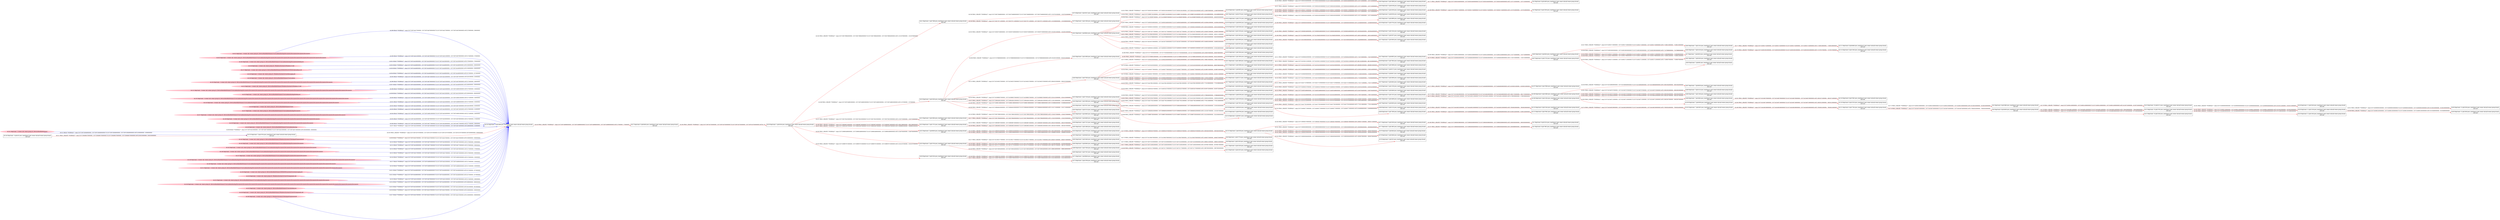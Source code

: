 digraph  {
rankdir=LR
"16"[color=black,label="id:16 HopCount: 4 pid:992 proc_starttime:0 cmd: owner uid:null owner group id:null,\n null null", shape=box,style=solid];
"92"[color=black,label="id:92 HopCount: 5 pid:1868 proc_starttime:0 cmd: owner uid:null owner group id:null,\n null null", shape=box,style=solid];
"16" -> "92" [id=256,__obj="PROC_CREATE"color=red,label="id:256 PROC_CREATE **NORMAL**  seqs:[1557238281840000000, 1557238281840000000] T:[1557238281840000000, 1557238281840000000] relT:[-1537135000000, -1537135000000]",style=solid];
"93"[color=black,label="id:93 HopCount: 5 pid:8108 proc_starttime:0 cmd: owner uid:null owner group id:null,\n null null", shape=box,style=solid];
"16" -> "93" [id=257,__obj="PROC_CREATE"color=red,label="id:257 PROC_CREATE **NORMAL**  seqs:[1557238281825000000, 1557238281825000000] T:[1557238281825000000, 1557238281825000000] relT:[-1537120000000, -1537120000000]",style=solid];
"94"[color=black,label="id:94 HopCount: 5 pid:4356 proc_starttime:0 cmd: owner uid:null owner group id:null,\n null null", shape=box,style=solid];
"16" -> "94" [id=258,__obj="PROC_CREATE"color=red,label="id:258 PROC_CREATE **NORMAL**  seqs:[1557238281723000000, 1557238281723000000] T:[1557238281723000000, 1557238281723000000] relT:[-1537018000000, -1537018000000]",style=solid];
"109"[color=black,label="id:109 HopCount: 6 pid:1880 proc_starttime:0 cmd: owner uid:null owner group id:null,\n null null", shape=box,style=solid];
"87"[color=black,label="id:87 HopCount: 7 pid:8028 proc_starttime:0 cmd: owner uid:null owner group id:null,\n null null", shape=box,style=solid];
"109" -> "87" [id=259,__obj="PROC_CREATE"color=red,label="id:259 PROC_CREATE **NORMAL**  seqs:[1557242546649000000, 1557242546649000000] T:[1557242546649000000, 1557242546649000000] relT:[-5801944000000, -5801944000000]",style=solid];
"47"[color=black,label="id:47 HopCount: 5 pid:6092 proc_starttime:0 cmd: owner uid:null owner group id:null,\n null null", shape=box,style=solid];
"95"[color=black,label="id:95 HopCount: 6 pid:644 proc_starttime:0 cmd: owner uid:null owner group id:null,\n null null", shape=box,style=solid];
"47" -> "95" [id=260,__obj="PROC_CREATE"color=red,label="id:260 PROC_CREATE **NORMAL**  seqs:[1557243852458000000, 1557243852458000000] T:[1557243852458000000, 1557243852458000000] relT:[-7107753000000, -7107753000000]",style=solid];
"96"[color=black,label="id:96 HopCount: 7 pid:5124 proc_starttime:0 cmd: owner uid:null owner group id:null,\n null null", shape=box,style=solid];
"109" -> "96" [id=261,__obj="PROC_CREATE"color=red,label="id:261 PROC_CREATE **NORMAL**  seqs:[1557242546707000000, 1557242546707000000] T:[1557242546707000000, 1557242546707000000] relT:[-5802002000000, -5802002000000]",style=solid];
"98"[color=black,label="id:98 HopCount: 7 pid:1336 proc_starttime:0 cmd: owner uid:null owner group id:null,\n null null", shape=box,style=solid];
"109" -> "98" [id=262,__obj="PROC_CREATE"color=red,label="id:262 PROC_CREATE **NORMAL**  seqs:[1557242546707000000, 1557242546707000000] T:[1557242546707000000, 1557242546707000000] relT:[-5802002000000, -5802002000000]",style=solid];
"99"[color=black,label="id:99 HopCount: 7 pid:3804 proc_starttime:0 cmd: owner uid:null owner group id:null,\n null null", shape=box,style=solid];
"109" -> "99" [id=263,__obj="PROC_CREATE"color=red,label="id:263 PROC_CREATE **NORMAL**  seqs:[1557242546542000000, 1557242546542000000] T:[1557242546542000000, 1557242546542000000] relT:[-5801837000000, -5801837000000]",style=solid];
"42"[color=black,label="id:42 HopCount: 3 pid:6844 proc_starttime:0 cmd: owner uid:null owner group id:null,\n null null", shape=box,style=solid];
"91"[color=black,label="id:91 HopCount: 4 pid:4276 proc_starttime:0 cmd: owner uid:null owner group id:null,\n null null", shape=box,style=solid];
"42" -> "91" [id=264,__obj="PROC_CREATE"color=red,label="id:264 PROC_CREATE **NORMAL**  seqs:[1557239987191000000, 1557239987191000000] T:[1557239987191000000, 1557239987191000000] relT:[-3242486000000, -3242486000000]",style=solid];
"100"[color=black,label="id:100 HopCount: 7 pid:6500 proc_starttime:0 cmd: owner uid:null owner group id:null,\n null null", shape=box,style=solid];
"109" -> "100" [id=265,__obj="PROC_CREATE"color=red,label="id:265 PROC_CREATE **NORMAL**  seqs:[1557242546712000000, 1557242546712000000] T:[1557242546712000000, 1557242546712000000] relT:[-5802007000000, -5802007000000]",style=solid];
"101"[color=black,label="id:101 HopCount: 4 pid:2732 proc_starttime:0 cmd: owner uid:null owner group id:null,\n null null", shape=box,style=solid];
"42" -> "101" [id=266,__obj="PROC_CREATE"color=red,label="id:266 PROC_CREATE **NORMAL**  seqs:[1557241393997000000, 1557241393997000000] T:[1557241393997000000, 1557241393997000000] relT:[-4649292000000, -4649292000000]",style=solid];
"103"[color=black,label="id:103 HopCount: 4 pid:6500 proc_starttime:0 cmd: owner uid:null owner group id:null,\n null null", shape=box,style=solid];
"42" -> "103" [id=267,__obj="PROC_CREATE"color=red,label="id:267 PROC_CREATE **NORMAL**  seqs:[1557240930346000000, 1557240930346000000] T:[1557240930346000000, 1557240930346000000] relT:[-4185641000000, -4185641000000]",style=solid];
"104"[color=black,label="id:104 HopCount: 4 pid:5284 proc_starttime:0 cmd: owner uid:null owner group id:null,\n null null", shape=box,style=solid];
"42" -> "104" [id=268,__obj="PROC_CREATE"color=red,label="id:268 PROC_CREATE **NORMAL**  seqs:[1557239380225000000, 1557239380225000000] T:[1557239380225000000, 1557239380225000000] relT:[-2635520000000, -2635520000000]",style=solid];
"43"[color=black,label="id:43 HopCount: 3 pid:1608 proc_starttime:0 cmd: owner uid:null owner group id:null,\n null null", shape=box,style=solid];
"105"[color=black,label="id:105 HopCount: 4 pid:1644 proc_starttime:0 cmd: owner uid:null owner group id:null,\n null null", shape=box,style=solid];
"43" -> "105" [id=269,__obj="PROC_CREATE"color=red,label="id:269 PROC_CREATE **NORMAL**  seqs:[1557237703584000000, 1557237703584000000] T:[1557237703584000000, 1557237703584000000] relT:[-958879000000, -958879000000]",style=solid];
"97"[color=black,label="id:97 HopCount: 6 pid:2720 proc_starttime:0 cmd: owner uid:null owner group id:null,\n null null", shape=box,style=solid];
"47" -> "97" [id=270,__obj="PROC_CREATE"color=red,label="id:270 PROC_CREATE **NORMAL**  seqs:[1557243849458000000, 1557243849458000000] T:[1557243849458000000, 1557243849458000000] relT:[-7104753000000, -7104753000000]",style=solid];
"58"[color=black,label="id:58 HopCount: 5 pid:1528 proc_starttime:0 cmd: owner uid:null owner group id:null,\n null null", shape=box,style=solid];
"107"[color=black,label="id:107 HopCount: 6 pid:7808 proc_starttime:0 cmd: owner uid:null owner group id:null,\n null null", shape=box,style=solid];
"58" -> "107" [id=271,__obj="PROC_CREATE"color=red,label="id:271 PROC_CREATE **NORMAL**  seqs:[1557244940636000000, 1557244940636000000] T:[1557244940636000000, 1557244940636000000] relT:[-8195931000000, -8195931000000]",style=solid];
"60"[color=black,label="id:60 HopCount: 5 pid:1532 proc_starttime:0 cmd: owner uid:null owner group id:null,\n null null", shape=box,style=solid];
"108"[color=black,label="id:108 HopCount: 6 pid:1304 proc_starttime:0 cmd: owner uid:null owner group id:null,\n null null", shape=box,style=solid];
"60" -> "108" [id=272,__obj="PROC_CREATE"color=red,label="id:272 PROC_CREATE **NORMAL**  seqs:[1557242543911000000, 1557242543911000000] T:[1557242543911000000, 1557242543911000000] relT:[-5799206000000, -5799206000000]",style=solid];
"60" -> "109" [id=273,__obj="PROC_CREATE"color=red,label="id:273 PROC_CREATE **NORMAL**  seqs:[1557242546438000000, 1557242546438000000] T:[1557242546438000000, 1557242546438000000] relT:[-5801733000000, -5801733000000]",style=solid];
"110"[color=black,label="id:110 HopCount: 6 pid:1344 proc_starttime:0 cmd: owner uid:null owner group id:null,\n null null", shape=box,style=solid];
"102"[color=black,label="id:102 HopCount: 7 pid:5632 proc_starttime:0 cmd: owner uid:null owner group id:null,\n null null", shape=box,style=solid];
"110" -> "102" [id=274,__obj="PROC_CREATE"color=red,label="id:274 PROC_CREATE **NORMAL**  seqs:[1557244548529000000, 1557244548529000000] T:[1557244548529000000, 1557244548529000000] relT:[-7803824000000, -7803824000000]",style=solid];
"46"[color=black,label="id:46 HopCount: 3 pid:7036 proc_starttime:0 cmd: owner uid:null owner group id:null,\n null null", shape=box,style=solid];
"21"[color=black,label="id:21 HopCount: 4 pid:1468 proc_starttime:0 cmd: owner uid:null owner group id:null,\n null null", shape=box,style=solid];
"46" -> "21" [id=275,__obj="PROC_CREATE"color=red,label="id:275 PROC_CREATE **NORMAL**  seqs:[1557243844283000000, 1557243844283000000] T:[1557243844283000000, 1557243844283000000] relT:[-7099578000000, -7099578000000]",style=solid];
"68"[color=black,label="id:68 HopCount: 5 pid:5124 proc_starttime:0 cmd: owner uid:null owner group id:null,\n null null", shape=box,style=solid];
"68" -> "110" [id=276,__obj="PROC_CREATE"color=red,label="id:276 PROC_CREATE **NORMAL**  seqs:[1557244548525000000, 1557244548525000000] T:[1557244548525000000, 1557244548525000000] relT:[-7803820000000, -7803820000000]",style=solid];
"83"[color=black,label="id:83 HopCount: 7 pid:1524 proc_starttime:0 cmd: owner uid:null owner group id:null,\n null null", shape=box,style=solid];
"111"[color=black,label="id:111 HopCount: 8 pid:6480 proc_starttime:0 cmd: owner uid:null owner group id:null,\n null null", shape=box,style=solid];
"83" -> "111" [id=277,__obj="PROC_CREATE"color=red,label="id:277 PROC_CREATE **NORMAL**  seqs:[1557243852724000000, 1557243852724000000] T:[1557243852724000000, 1557243852724000000] relT:[-7108019000000, -7108019000000]",style=solid];
"112"[color=black,label="id:112 HopCount: 4 pid:5068 proc_starttime:0 cmd: owner uid:null owner group id:null,\n null null", shape=box,style=solid];
"46" -> "112" [id=278,__obj="PROC_CREATE"color=red,label="id:278 PROC_CREATE **NORMAL**  seqs:[1557243354503000000, 1557243354503000000] T:[1557243354503000000, 1557243354503000000] relT:[-6609798000000, -6609798000000]",style=solid];
"84"[color=black,label="id:84 HopCount: 7 pid:4140 proc_starttime:0 cmd: owner uid:null owner group id:null,\n null null", shape=box,style=solid];
"114"[color=black,label="id:114 HopCount: 8 pid:1300 proc_starttime:0 cmd: owner uid:null owner group id:null,\n null null", shape=box,style=solid];
"84" -> "114" [id=279,__obj="PROC_CREATE"color=red,label="id:279 PROC_CREATE **NORMAL**  seqs:[1557243852632000000, 1557243852632000000] T:[1557243852632000000, 1557243852632000000] relT:[-7107927000000, -7107927000000]",style=solid];
"25"[color=black,label="id:25 HopCount: 3 pid:7136 proc_starttime:0 cmd: owner uid:null owner group id:null,\n null null", shape=box,style=solid];
"115"[color=black,label="id:115 HopCount: 4 pid:8160 proc_starttime:0 cmd: owner uid:null owner group id:null,\n null null", shape=box,style=solid];
"25" -> "115" [id=280,__obj="PROC_CREATE"color=red,label="id:280 PROC_CREATE **NORMAL**  seqs:[1557242541653000000, 1557242541653000000] T:[1557242541653000000, 1557242541653000000] relT:[-5796948000000, -5796948000000]",style=solid];
"116"[color=black,label="id:116 HopCount: 8 pid:7092 proc_starttime:0 cmd: owner uid:null owner group id:null,\n null null", shape=box,style=solid];
"99" -> "116" [id=281,__obj="PROC_CREATE"color=red,label="id:281 PROC_CREATE **NORMAL**  seqs:[1557242546576000000, 1557242546576000000] T:[1557242546576000000, 1557242546576000000] relT:[-5801871000000, -5801871000000]",style=solid];
"117"[color=black,label="id:117 HopCount: 4 pid:5328 proc_starttime:0 cmd: owner uid:null owner group id:null,\n null null", shape=box,style=solid];
"25" -> "117" [id=282,__obj="PROC_CREATE"color=red,label="id:282 PROC_CREATE **NORMAL**  seqs:[1557242325047000000, 1557242325047000000] T:[1557242325047000000, 1557242325047000000] relT:[-5580342000000, -5580342000000]",style=solid];
"106"[color=black,label="id:106 HopCount: 4 pid:1604 proc_starttime:0 cmd: owner uid:null owner group id:null,\n null null", shape=box,style=solid];
"43" -> "106" [id=283,__obj="PROC_CREATE"color=red,label="id:283 PROC_CREATE **NORMAL**  seqs:[1557237699018000000, 1557237699018000000] T:[1557237699018000000, 1557237699018000000] relT:[-954313000000, -954313000000]",style=solid];
"118"[color=black,label="id:118 HopCount: 8 pid:2220 proc_starttime:0 cmd: owner uid:null owner group id:null,\n null null", shape=box,style=solid];
"100" -> "118" [id=284,__obj="PROC_CREATE"color=red,label="id:284 PROC_CREATE **NORMAL**  seqs:[1557242546718000000, 1557242546718000000] T:[1557242546718000000, 1557242546718000000] relT:[-5802013000000, -5802013000000]",style=solid];
"119"[color=black,label="id:119 HopCount: 4 pid:7652 proc_starttime:0 cmd: owner uid:null owner group id:null,\n null null", shape=box,style=solid];
"25" -> "119" [id=285,__obj="PROC_CREATE"color=red,label="id:285 PROC_CREATE **NORMAL**  seqs:[1557244477821000000, 1557244477821000000] T:[1557244477821000000, 1557244477821000000] relT:[-7733116000000, -7733116000000]",style=solid];
"44"[color=black,label="id:44 HopCount: 3 pid:1608 proc_starttime:0 cmd: owner uid:null owner group id:null,\n null null", shape=box,style=solid];
"120"[color=black,label="id:120 HopCount: 4 pid:6416 proc_starttime:0 cmd: owner uid:null owner group id:null,\n null null", shape=box,style=solid];
"44" -> "120" [id=286,__obj="PROC_CREATE"color=red,label="id:286 PROC_CREATE **NORMAL**  seqs:[1557238844900000000, 1557238844900000000] T:[1557238844900000000, 1557238844900000000] relT:[-2100195000000, -2100195000000]",style=solid];
"123"[color=black,label="id:123 HopCount: 4 pid:6764 proc_starttime:0 cmd: owner uid:null owner group id:null,\n null null", shape=box,style=solid];
"44" -> "123" [id=287,__obj="PROC_CREATE"color=red,label="id:287 PROC_CREATE **NORMAL**  seqs:[1557238846542000000, 1557238846542000000] T:[1557238846542000000, 1557238846542000000] relT:[-2101837000000, -2101837000000]",style=solid];
"24"[color=black,label="id:24 HopCount: 3 pid:7912 proc_starttime:0 cmd: owner uid:null owner group id:null,\n null null", shape=box,style=solid];
"124"[color=black,label="id:124 HopCount: 4 pid:8012 proc_starttime:0 cmd: owner uid:null owner group id:null,\n null null", shape=box,style=solid];
"24" -> "124" [id=288,__obj="PROC_CREATE"color=red,label="id:288 PROC_CREATE **NORMAL**  seqs:[1557239987265000000, 1557239987265000000] T:[1557239987265000000, 1557239987265000000] relT:[-3242560000000, -3242560000000]",style=solid];
"161"[color=pink,label="id:161 HopCount: -3 owner uid: owner group id: /Device/HarddiskVolume2/Users/admin/backup/Documents/Documents/Documents/Documents ", shape=oval,style=filled];
"154"[color=black,label="id:154 HopCount: -2 pid:5096 proc_starttime:0 cmd: owner uid:null owner group id:null,\n null null", shape=box,style=solid];
"161" -> "154" [id=289,__obj="READ"color=blue,label="id:289 READ **NORMAL**  seqs:[1557236744427000000, 1557236744676000000] T:[1557236744427000000, 1557236744676000000] relT:[278000000, 29000000]",style=solid];
"162"[color=pink,label="id:162 HopCount: -3 owner uid: owner group id: /Device/HarddiskVolume2/Users/admin/backup/Documents/Documents/Documents/Documents/Documents/Documents/Documents/Documents/Documents ", shape=oval,style=filled];
"162" -> "154" [id=290,__obj="READ"color=blue,label="id:290 READ **NORMAL**  seqs:[1557236744431000000, 1557236744678000000] T:[1557236744431000000, 1557236744678000000] relT:[274000000, 27000000]",style=solid];
"163"[color=pink,label="id:163 HopCount: -3 owner uid: owner group id: /Device/HarddiskVolume2/Users/admin/backup/Documents/desktop.ini ", shape=oval,style=filled];
"163" -> "154" [id=291,__obj="READ"color=blue,label="id:291 READ **NORMAL**  seqs:[1557236744426000000, 1557236744426000000] T:[1557236744426000000, 1557236744426000000] relT:[279000000, 279000000]",style=solid];
"126"[color=pink,label="id:126 HopCount: -3 owner uid: owner group id: /Windows/System32/Windows.UI.dll ", shape=oval,style=filled];
"126" -> "154" [id=292,__obj="READ"color=blue,label="id:292 READ **NORMAL**  seqs:[1557236744446000000, 1557236744446000000] T:[1557236744446000000, 1557236744446000000] relT:[259000000, 259000000]",style=solid];
"127"[color=pink,label="id:127 HopCount: -3 owner uid: owner group id: /Device/HarddiskVolume2/WINDOWS/SYSTEM32/kernelbase.dll ", shape=oval,style=filled];
"127" -> "154" [id=293,__obj="READ"color=blue,label="id:293 READ **NORMAL**  seqs:[1557236744449000000, 1557236744449000000] T:[1557236744449000000, 1557236744449000000] relT:[256000000, 256000000]",style=solid];
"128"[color=pink,label="id:128 HopCount: -3 owner uid: owner group id: /Windows/System32/CoreMessaging.dll ", shape=oval,style=filled];
"128" -> "154" [id=294,__obj="READ"color=blue,label="id:294 READ **NORMAL**  seqs:[1557236744448000000, 1557236744448000000] T:[1557236744448000000, 1557236744448000000] relT:[257000000, 257000000]",style=solid];
"129"[color=pink,label="id:129 HopCount: -3 owner uid: owner group id: /Device/HarddiskVolume2/Users/admin ", shape=oval,style=filled];
"129" -> "154" [id=295,__obj="READ"color=blue,label="id:295 READ **NORMAL**  seqs:[1557236744424000000, 1557236744673000000] T:[1557236744424000000, 1557236744673000000] relT:[281000000, 32000000]",style=solid];
"130"[color=pink,label="id:130 HopCount: -3 owner uid: owner group id: /Device/HarddiskVolume2/Users/admin/backup/Documents/Documents/Documents/Documents/Documents/Documents/Documents/Documents/Documents/Documents/Documents ", shape=oval,style=filled];
"130" -> "154" [id=296,__obj="READ"color=blue,label="id:296 READ **NORMAL**  seqs:[1557236744432000000, 1557236744679000000] T:[1557236744432000000, 1557236744679000000] relT:[273000000, 26000000]",style=solid];
"132"[color=pink,label="id:132 HopCount: -3 owner uid: owner group id: /Device/HarddiskVolume2/Windows/System32/Windows.UI.dll ", shape=oval,style=filled];
"132" -> "154" [id=297,__obj="READ"color=blue,label="id:297 READ **NORMAL**  seqs:[1557236744445000000, 1557236744446000000] T:[1557236744445000000, 1557236744446000000] relT:[260000000, 259000000]",style=solid];
"131"[color=pink,label="id:131 HopCount: -3 owner uid: owner group id: /Device/HarddiskVolume2/Users/admin/backup/Documents/Documents/Documents/Documents/Documents/Documents/Documents/Documents/Documents/Documents/Documents/Documents/Documents/Documents/Documents/Documents/Documents ", shape=oval,style=filled];
"131" -> "154" [id=298,__obj="READ"color=blue,label="id:298 READ **NORMAL**  seqs:[1557236744435000000, 1557236744682000000] T:[1557236744435000000, 1557236744682000000] relT:[270000000, 23000000]",style=solid];
"133"[color=pink,label="id:133 HopCount: -3 owner uid: owner group id: /Device/HarddiskVolume2/Users/admin/backup/desktop.ini ", shape=oval,style=filled];
"133" -> "154" [id=299,__obj="READ"color=blue,label="id:299 READ **NORMAL**  seqs:[1557236744425000000, 1557236744425000000] T:[1557236744425000000, 1557236744425000000] relT:[280000000, 280000000]",style=solid];
"135"[color=pink,label="id:135 HopCount: -3 owner uid: owner group id: /Device/HarddiskVolume2/Users/admin/backup/Documents/Documents/Documents/Documents/Documents/Documents/Documents/Documents/Documents/Documents/Documents/Documents/Documents/Documents/Documents/Documents ", shape=oval,style=filled];
"135" -> "154" [id=300,__obj="READ"color=blue,label="id:300 READ **NORMAL**  seqs:[1557236744434000000, 1557236744681000000] T:[1557236744434000000, 1557236744681000000] relT:[271000000, 24000000]",style=solid];
"134"[color=pink,label="id:134 HopCount: -3 owner uid: owner group id: /Device/HarddiskVolume2/Users/admin/backup/Documents/Documents/Documents/Documents/Documents/Documents/Documents/Documents/Documents/Documents/Documents/Documents/Documents ", shape=oval,style=filled];
"134" -> "154" [id=301,__obj="READ"color=blue,label="id:301 READ **NORMAL**  seqs:[1557236744433000000, 1557236744680000000] T:[1557236744433000000, 1557236744680000000] relT:[272000000, 25000000]",style=solid];
"136"[color=pink,label="id:136 HopCount: -3 owner uid: owner group id: /Device/HarddiskVolume2/Users ", shape=oval,style=filled];
"136" -> "154" [id=302,__obj="READ"color=blue,label="id:302 READ **NORMAL**  seqs:[1557236744424000000, 1557236744673000000] T:[1557236744424000000, 1557236744673000000] relT:[281000000, 32000000]",style=solid];
"137"[color=pink,label="id:137 HopCount: -3 owner uid: owner group id: /Device/HarddiskVolume2/Users/admin/backup/Documents ", shape=oval,style=filled];
"137" -> "154" [id=303,__obj="READ"color=blue,label="id:303 READ **NORMAL**  seqs:[1557236744426000000, 1557236744674000000] T:[1557236744426000000, 1557236744674000000] relT:[279000000, 31000000]",style=solid];
"157"[color=pink,label="id:157 HopCount: -3 owner uid: owner group id: /Device/HarddiskVolume2/Users/admin/backup/Documents/Documents/Documents/Documents/Documents/Documents/Documents/Documents/Documents/Documents/Documents/Documents/Documents/Documents/Documents ", shape=oval,style=filled];
"157" -> "154" [id=304,__obj="READ"color=blue,label="id:304 READ **NORMAL**  seqs:[1557236744434000000, 1557236744681000000] T:[1557236744434000000, 1557236744681000000] relT:[271000000, 24000000]",style=solid];
"138"[color=pink,label="id:138 HopCount: -3 owner uid: owner group id: /Device/HarddiskVolume2/Users/admin/backup/Documents/Documents/Documents/Documents/Documents/Documents/Documents ", shape=oval,style=filled];
"138" -> "154" [id=305,__obj="READ"color=blue,label="id:305 READ **NORMAL**  seqs:[1557236744430000000, 1557236744678000000] T:[1557236744430000000, 1557236744678000000] relT:[275000000, 27000000]",style=solid];
"139"[color=pink,label="id:139 HopCount: -3 owner uid: owner group id: /Device/HarddiskVolume2/Users/admin/backup/Documents/Documents/Documents/Documents/Documents ", shape=oval,style=filled];
"139" -> "154" [id=306,__obj="READ"color=blue,label="id:306 READ **NORMAL**  seqs:[1557236744428000000, 1557236744677000000] T:[1557236744428000000, 1557236744677000000] relT:[277000000, 28000000]",style=solid];
"140"[color=pink,label="id:140 HopCount: -3 owner uid: owner group id: /Device/HarddiskVolume2/Users/admin/backup ", shape=oval,style=filled];
"140" -> "154" [id=307,__obj="READ"color=blue,label="id:307 READ **NORMAL**  seqs:[1557236744425000000, 1557236744674000000] T:[1557236744425000000, 1557236744674000000] relT:[280000000, 31000000]",style=solid];
"141"[color=pink,label="id:141 HopCount: -3 owner uid: owner group id: /Device/HarddiskVolume2 ", shape=oval,style=filled];
"141" -> "154" [id=308,__obj="READ"color=blue,label="id:308 READ **NORMAL**  seqs:[1557236744423000000, 1557236744672000000] T:[1557236744423000000, 1557236744672000000] relT:[282000000, 33000000]",style=solid];
"142"[color=pink,label="id:142 HopCount: -3 owner uid: owner group id: /Device/HarddiskVolume2/Windows/System32/TextInputFramework.dll ", shape=oval,style=filled];
"142" -> "154" [id=309,__obj="READ"color=blue,label="id:309 READ **NORMAL**  seqs:[1557236744447000000, 1557236744447000000] T:[1557236744447000000, 1557236744447000000] relT:[258000000, 258000000]",style=solid];
"143"[color=pink,label="id:143 HopCount: -3 owner uid: owner group id: /Device/HarddiskVolume2/Users/admin/backup/Documents/Documents ", shape=oval,style=filled];
"143" -> "154" [id=310,__obj="READ"color=blue,label="id:310 READ **NORMAL**  seqs:[1557236744426000000, 1557236744675000000] T:[1557236744426000000, 1557236744675000000] relT:[279000000, 30000000]",style=solid];
"144"[color=black,label="id:144 HopCount: -4 pid:452 proc_starttime:0 cmd: owner uid:null owner group id:null,\n null null", shape=box,style=solid];
"155"[color=black,label="id:155 HopCount: -3 pid:4704 proc_starttime:0 cmd: owner uid:null owner group id:null,\n null null", shape=box,style=solid];
"144" -> "155" [id=311,__obj="PROC_CREATE"color=red,label="id:311 PROC_CREATE **NORMAL**  seqs:[1557236486470000000, 1557236486470000000] T:[1557236486470000000, 1557236486470000000] relT:[258235000000, 258235000000]",style=solid];
"141" -> "155" [id=312,__obj="READ"color=blue,label="id:312 READ **NORMAL**  seqs:[1557236743649000000, 1557236743649000000] T:[1557236743649000000, 1557236743649000000] relT:[1056000000, 1056000000]",style=solid];
"145"[color=pink,label="id:145 HopCount: -3 owner uid: owner group id: /Device/HarddiskVolume2/Users/admin/backup/Documents/Documents/Documents/Documents/Documents/Documents ", shape=oval,style=filled];
"145" -> "154" [id=313,__obj="READ"color=blue,label="id:313 READ **NORMAL**  seqs:[1557236744429000000, 1557236744677000000] T:[1557236744429000000, 1557236744677000000] relT:[276000000, 28000000]",style=solid];
"146"[color=pink,label="id:146 HopCount: -3 owner uid: owner group id: /Device/HarddiskVolume2/Users/admin/backup/Documents/Documents/Documents/Documents/Documents/Documents/Documents/Documents ", shape=oval,style=filled];
"146" -> "154" [id=314,__obj="READ"color=blue,label="id:314 READ **NORMAL**  seqs:[1557236744430000000, 1557236744678000000] T:[1557236744430000000, 1557236744678000000] relT:[275000000, 27000000]",style=solid];
"147"[color=pink,label="id:147 HopCount: -3 owner uid: owner group id: /Device/HarddiskVolume2/Users/admin/backup/Documents/Documents/Documents ", shape=oval,style=filled];
"147" -> "154" [id=315,__obj="READ"color=blue,label="id:315 READ **NORMAL**  seqs:[1557236744427000000, 1557236744675000000] T:[1557236744427000000, 1557236744675000000] relT:[278000000, 30000000]",style=solid];
"148"[color=pink,label="id:148 HopCount: -3 owner uid: owner group id: /Device/HarddiskVolume2/Users/admin/backup/Documents/Documents/Documents/Documents/Documents/Documents/Documents/Documents/Documents/Documents/Documents/Documents/Documents/Documents/Documents/Documents/Documents/Documents ", shape=oval,style=filled];
"148" -> "154" [id=316,__obj="READ"color=blue,label="id:316 READ **NORMAL**  seqs:[1557236744435000000, 1557236744682000000] T:[1557236744435000000, 1557236744682000000] relT:[270000000, 23000000]",style=solid];
"149"[color=pink,label="id:149 HopCount: -3 owner uid: owner group id: /Device/HarddiskVolume2/Users/admin/backup/Documents/Documents/Documents/Documents/Documents/Documents/Documents/Documents/Documents/Documents/Documents/Documents ", shape=oval,style=filled];
"149" -> "154" [id=317,__obj="READ"color=blue,label="id:317 READ **NORMAL**  seqs:[1557236744432000000, 1557236744680000000] T:[1557236744432000000, 1557236744680000000] relT:[273000000, 25000000]",style=solid];
"151"[color=pink,label="id:151 HopCount: -3 owner uid: owner group id: /Device/HarddiskVolume2/Users/admin/backup/Documents/Documents/Documents/Documents/Documents/Documents/Documents/Documents/Documents/Documents/Documents/Documents/Documents/Documents ", shape=oval,style=filled];
"151" -> "154" [id=318,__obj="READ"color=blue,label="id:318 READ **NORMAL**  seqs:[1557236744433000000, 1557236744680000000] T:[1557236744433000000, 1557236744680000000] relT:[272000000, 25000000]",style=solid];
"27"[color=black,label="id:27 HopCount: 0 pid:6404 proc_starttime:0 cmd: owner uid:null owner group id:null,\n null null", shape=box,style=solid];
"154" -> "27" [id=319,__obj="PROC_CREATE"color=red,label="id:319 PROC_CREATE **NORMAL**  seqs:[1557236744688000000, 1557236744688000000] T:[1557236744688000000, 1557236744688000000] relT:[17000000, 17000000]",style=solid];
"155" -> "154" [id=320,__obj="PROC_CREATE"color=red,label="id:320 PROC_CREATE **NORMAL**  seqs:[1557236743767000000, 1557236743767000000] T:[1557236743767000000, 1557236743767000000] relT:[938000000, 938000000]",style=solid];
"156"[color=pink,label="id:156 HopCount: -3 owner uid: owner group id: /Device/HarddiskVolume2/WINDOWS/system32/coremessaging.dll ", shape=oval,style=filled];
"156" -> "154" [id=321,__obj="READ"color=blue,label="id:321 READ **NORMAL**  seqs:[1557236744448000000, 1557236744448000000] T:[1557236744448000000, 1557236744448000000] relT:[257000000, 257000000]",style=solid];
"150"[color=pink,label="id:150 HopCount: -3 owner uid: owner group id: /Windows/System32/CoreUIComponents.dll ", shape=oval,style=filled];
"150" -> "154" [id=322,__obj="READ"color=blue,label="id:322 READ **NORMAL**  seqs:[1557236744448000000, 1557236744448000000] T:[1557236744448000000, 1557236744448000000] relT:[257000000, 257000000]",style=solid];
"152"[color=pink,label="id:152 HopCount: -3 owner uid: owner group id: /Device/HarddiskVolume2/Users/admin/backup/Documents/Documents/Documents/Documents/Documents/Documents/Documents/Documents/Documents/Documents ", shape=oval,style=filled];
"152" -> "154" [id=323,__obj="READ"color=blue,label="id:323 READ **NORMAL**  seqs:[1557236744431000000, 1557236744679000000] T:[1557236744431000000, 1557236744679000000] relT:[274000000, 26000000]",style=solid];
"158"[color=pink,label="id:158 HopCount: -3 owner uid: owner group id: /Device/HarddiskVolume2/Users/admin/backup/Documents/Documents/Documents/Documents/Documents/Documents/Documents/Documents/Documents/Documents/Documents/Documents/Documents/Documents/Documents/Documents/Documents/Documents/Documents ", shape=oval,style=filled];
"158" -> "154" [id=324,__obj="READ"color=blue,label="id:324 READ **NORMAL**  seqs:[1557236744436000000, 1557236744436000000] T:[1557236744436000000, 1557236744436000000] relT:[269000000, 269000000]",style=solid];
"153"[color=pink,label="id:153 HopCount: -3 owner uid: owner group id: /Device/HarddiskVolume2/Users/desktop.ini ", shape=oval,style=filled];
"153" -> "154" [id=325,__obj="READ"color=blue,label="id:325 READ **NORMAL**  seqs:[1557236744424000000, 1557236744424000000] T:[1557236744424000000, 1557236744424000000] relT:[281000000, 281000000]",style=solid];
"159"[color=pink,label="id:159 HopCount: -3 owner uid: owner group id: /Device/HarddiskVolume2/Windows/System32/CoreUIComponents.dll ", shape=oval,style=filled];
"159" -> "154" [id=326,__obj="READ"color=blue,label="id:326 READ **NORMAL**  seqs:[1557236744447000000, 1557236744447000000] T:[1557236744447000000, 1557236744447000000] relT:[258000000, 258000000]",style=solid];
"160"[color=pink,label="id:160 HopCount: -3 owner uid: owner group id: /Windows/System32/TextInputFramework.dll ", shape=oval,style=filled];
"160" -> "154" [id=327,__obj="READ"color=blue,label="id:327 READ **NORMAL**  seqs:[1557236744447000000, 1557236744447000000] T:[1557236744447000000, 1557236744447000000] relT:[258000000, 258000000]",style=solid];
"125"[color=black,label="id:125 HopCount: 4 pid:6400 proc_starttime:0 cmd: owner uid:null owner group id:null,\n null null", shape=box,style=solid];
"46" -> "125" [id=164,__obj="PROC_CREATE"color=red,label="id:164 PROC_CREATE **NORMAL**  seqs:[1557244940779000000, 1557244940779000000] T:[1557244940779000000, 1557244940779000000] relT:[-8196074000000, -8196074000000]",style=solid];
"69"[color=black,label="id:69 HopCount: 5 pid:7380 proc_starttime:0 cmd: owner uid:null owner group id:null,\n null null", shape=box,style=solid];
"113"[color=black,label="id:113 HopCount: 6 pid:7992 proc_starttime:0 cmd: owner uid:null owner group id:null,\n null null", shape=box,style=solid];
"69" -> "113" [id=165,__obj="PROC_CREATE"color=red,label="id:165 PROC_CREATE **NORMAL**  seqs:[1557244940849000000, 1557244940849000000] T:[1557244940849000000, 1557244940849000000] relT:[-8196144000000, -8196144000000]",style=solid];
"71"[color=black,label="id:71 HopCount: 5 pid:2028 proc_starttime:0 cmd: owner uid:null owner group id:null,\n null null", shape=box,style=solid];
"1"[color=black,label="id:1 HopCount: 6 pid:3224 proc_starttime:0 cmd: owner uid:null owner group id:null,\n null null", shape=box,style=solid];
"71" -> "1" [id=166,__obj="PROC_CREATE"color=red,label="id:166 PROC_CREATE **NORMAL**  seqs:[1557239838298000000, 1557239838298000000] T:[1557239838298000000, 1557239838298000000] relT:[-3093593000000, -3093593000000]",style=solid];
"77"[color=black,label="id:77 HopCount: 5 pid:1692 proc_starttime:0 cmd: owner uid:null owner group id:null,\n null null", shape=box,style=solid];
"2"[color=black,label="id:2 HopCount: 6 pid:7992 proc_starttime:0 cmd: owner uid:null owner group id:null,\n null null", shape=box,style=solid];
"77" -> "2" [id=167,__obj="PROC_CREATE"color=red,label="id:167 PROC_CREATE **NORMAL**  seqs:[1557239838394000000, 1557239838394000000] T:[1557239838394000000, 1557239838394000000] relT:[-3093689000000, -3093689000000]",style=solid];
"3"[color=black,label="id:3 HopCount: 6 pid:2200 proc_starttime:0 cmd: owner uid:null owner group id:null,\n null null", shape=box,style=solid];
"94" -> "3" [id=168,__obj="PROC_CREATE"color=red,label="id:168 PROC_CREATE **NORMAL**  seqs:[1557238281724000000, 1557238281724000000] T:[1557238281724000000, 1557238281724000000] relT:[-1537019000000, -1537019000000]",style=solid];
"121"[color=black,label="id:121 HopCount: 8 pid:7764 proc_starttime:0 cmd: owner uid:null owner group id:null,\n null null", shape=box,style=solid];
"102" -> "121" [id=169,__obj="PROC_CREATE"color=red,label="id:169 PROC_CREATE **NORMAL**  seqs:[1557244548536000000, 1557244548536000000] T:[1557244548536000000, 1557244548536000000] relT:[-7803831000000, -7803831000000]",style=solid];
"54"[color=black,label="id:54 HopCount: 3 pid:7376 proc_starttime:0 cmd: owner uid:null owner group id:null,\n null null", shape=box,style=solid];
"122"[color=black,label="id:122 HopCount: 4 pid:536 proc_starttime:0 cmd: owner uid:null owner group id:null,\n null null", shape=box,style=solid];
"54" -> "122" [id=170,__obj="PROC_CREATE"color=red,label="id:170 PROC_CREATE **NORMAL**  seqs:[1557239838187000000, 1557239838187000000] T:[1557239838187000000, 1557239838187000000] relT:[-3093482000000, -3093482000000]",style=solid];
"4"[color=black,label="id:4 HopCount: 6 pid:4400 proc_starttime:0 cmd: owner uid:null owner group id:null,\n null null", shape=box,style=solid];
"92" -> "4" [id=171,__obj="PROC_CREATE"color=red,label="id:171 PROC_CREATE **NORMAL**  seqs:[1557238281840000000, 1557238281840000000] T:[1557238281840000000, 1557238281840000000] relT:[-1537135000000, -1537135000000]",style=solid];
"5"[color=black,label="id:5 HopCount: 9 pid:2980 proc_starttime:0 cmd: owner uid:null owner group id:null,\n null null", shape=box,style=solid];
"121" -> "5" [id=172,__obj="PROC_CREATE"color=red,label="id:172 PROC_CREATE **NORMAL**  seqs:[1557245901038000000, 1557245901038000000] T:[1557245901038000000, 1557245901038000000] relT:[-9156333000000, -9156333000000]",style=solid];
"63"[color=black,label="id:63 HopCount: 3 pid:1648 proc_starttime:0 cmd: owner uid:null owner group id:null,\n null null", shape=box,style=solid];
"6"[color=black,label="id:6 HopCount: 4 pid:2776 proc_starttime:0 cmd: owner uid:null owner group id:null,\n null null", shape=box,style=solid];
"63" -> "6" [id=173,__obj="PROC_CREATE"color=red,label="id:173 PROC_CREATE **NORMAL**  seqs:[1557241394078000000, 1557241394078000000] T:[1557241394078000000, 1557241394078000000] relT:[-4649373000000, -4649373000000]",style=solid];
"8"[color=black,label="id:8 HopCount: 9 pid:4656 proc_starttime:0 cmd: owner uid:null owner group id:null,\n null null", shape=box,style=solid];
"121" -> "8" [id=174,__obj="PROC_CREATE"color=red,label="id:174 PROC_CREATE **NORMAL**  seqs:[1557244548740000000, 1557244548740000000] T:[1557244548740000000, 1557244548740000000] relT:[-7804035000000, -7804035000000]",style=solid];
"64"[color=black,label="id:64 HopCount: 3 pid:6360 proc_starttime:0 cmd: owner uid:null owner group id:null,\n null null", shape=box,style=solid];
"9"[color=black,label="id:9 HopCount: 4 pid:3100 proc_starttime:0 cmd: owner uid:null owner group id:null,\n null null", shape=box,style=solid];
"64" -> "9" [id=175,__obj="PROC_CREATE"color=red,label="id:175 PROC_CREATE **NORMAL**  seqs:[1557240731020000000, 1557240731020000000] T:[1557240731020000000, 1557240731020000000] relT:[-3986315000000, -3986315000000]",style=solid];
"10"[color=black,label="id:10 HopCount: 10 pid:6112 proc_starttime:0 cmd: owner uid:null owner group id:null,\n null null", shape=box,style=solid];
"5" -> "10" [id=176,__obj="PROC_CREATE"color=red,label="id:176 PROC_CREATE **NORMAL**  seqs:[1557245901458000000, 1557245901458000000] T:[1557245901458000000, 1557245901458000000] relT:[-9156753000000, -9156753000000]",style=solid];
"11"[color=black,label="id:11 HopCount: 4 pid:2428 proc_starttime:0 cmd: owner uid:null owner group id:null,\n null null", shape=box,style=solid];
"64" -> "11" [id=177,__obj="PROC_CREATE"color=red,label="id:177 PROC_CREATE **NORMAL**  seqs:[1557240724362000000, 1557240724362000000] T:[1557240724362000000, 1557240724362000000] relT:[-3979657000000, -3979657000000]",style=solid];
"0"[color=black,label="id:0 HopCount: 4 pid:5548 proc_starttime:0 cmd: owner uid:null owner group id:null,\n null null", shape=box,style=solid];
"46" -> "0" [id=178,__obj="PROC_CREATE"color=red,label="id:178 PROC_CREATE **NORMAL**  seqs:[1557244940176000000, 1557244940176000000] T:[1557244940176000000, 1557244940176000000] relT:[-8195471000000, -8195471000000]",style=solid];
"12"[color=black,label="id:12 HopCount: 10 pid:2792 proc_starttime:0 cmd: owner uid:null owner group id:null,\n null null", shape=box,style=solid];
"8" -> "12" [id=179,__obj="PROC_CREATE"color=red,label="id:179 PROC_CREATE **NORMAL**  seqs:[1557244549014000000, 1557244549014000000] T:[1557244549014000000, 1557244549014000000] relT:[-7804309000000, -7804309000000]",style=solid];
"66"[color=black,label="id:66 HopCount: 3 pid:7336 proc_starttime:0 cmd: owner uid:null owner group id:null,\n null null", shape=box,style=solid];
"13"[color=black,label="id:13 HopCount: 4 pid:4192 proc_starttime:0 cmd: owner uid:null owner group id:null,\n null null", shape=box,style=solid];
"66" -> "13" [id=180,__obj="PROC_CREATE"color=red,label="id:180 PROC_CREATE **NORMAL**  seqs:[1557240731770000000, 1557240731770000000] T:[1557240731770000000, 1557240731770000000] relT:[-3987065000000, -3987065000000]",style=solid];
"14"[color=black,label="id:14 HopCount: 4 pid:5112 proc_starttime:0 cmd: owner uid:null owner group id:null,\n null null", shape=box,style=solid];
"46" -> "14" [id=181,__obj="PROC_CREATE"color=red,label="id:181 PROC_CREATE **NORMAL**  seqs:[1557243849256000000, 1557243849256000000] T:[1557243849256000000, 1557243849256000000] relT:[-7104551000000, -7104551000000]",style=solid];
"17"[color=black,label="id:17 HopCount: 4 pid:1028 proc_starttime:0 cmd: owner uid:null owner group id:null,\n null null", shape=box,style=solid];
"46" -> "17" [id=182,__obj="PROC_CREATE"color=red,label="id:182 PROC_CREATE **NORMAL**  seqs:[1557243358055000000, 1557243358055000000] T:[1557243358055000000, 1557243358055000000] relT:[-6613350000000, -6613350000000]",style=solid];
"18"[color=black,label="id:18 HopCount: 4 pid:4044 proc_starttime:0 cmd: owner uid:null owner group id:null,\n null null", shape=box,style=solid];
"46" -> "18" [id=183,__obj="PROC_CREATE"color=red,label="id:183 PROC_CREATE **NORMAL**  seqs:[1557244476913000000, 1557244476913000000] T:[1557244476913000000, 1557244476913000000] relT:[-7732208000000, -7732208000000]",style=solid];
"29"[color=black,label="id:29 HopCount: 1 pid:8164 proc_starttime:0 cmd: owner uid:null owner group id:null,\n null null", shape=box,style=solid];
"41"[color=black,label="id:41 HopCount: 2 pid:7388 proc_starttime:0 cmd: owner uid:null owner group id:null,\n null null", shape=box,style=solid];
"29" -> "41" [id=184,__obj="PROC_CREATE"color=red,label="id:184 PROC_CREATE **NORMAL**  seqs:[1557238276684000000, 1557238276684000000] T:[1557238276684000000, 1557238276684000000] relT:[-1531979000000, -1531979000000]",style=solid];
"19"[color=black,label="id:19 HopCount: 4 pid:8124 proc_starttime:0 cmd: owner uid:null owner group id:null,\n null null", shape=box,style=solid];
"46" -> "19" [id=185,__obj="PROC_CREATE"color=red,label="id:185 PROC_CREATE **NORMAL**  seqs:[1557244935437000000, 1557244935437000000] T:[1557244935437000000, 1557244935437000000] relT:[-8190732000000, -8190732000000]",style=solid];
"20"[color=black,label="id:20 HopCount: 2 pid:5500 proc_starttime:0 cmd: owner uid:null owner group id:null,\n null null", shape=box,style=solid];
"29" -> "20" [id=186,__obj="PROC_CREATE"color=red,label="id:186 PROC_CREATE **NORMAL**  seqs:[1557236744962000000, 1557236744962000000] T:[1557236744962000000, 1557236744962000000] relT:[-257000000, -257000000]",style=solid];
"22"[color=black,label="id:22 HopCount: 2 pid:2084 proc_starttime:0 cmd: owner uid:null owner group id:null,\n null null", shape=box,style=solid];
"29" -> "22" [id=187,__obj="PROC_CREATE"color=red,label="id:187 PROC_CREATE **NORMAL**  seqs:[1557238278425000000, 1557238278425000000] T:[1557238278425000000, 1557238278425000000] relT:[-1533720000000, -1533720000000]",style=solid];
"23"[color=black,label="id:23 HopCount: 2 pid:1752 proc_starttime:0 cmd: owner uid:null owner group id:null,\n null null", shape=box,style=solid];
"29" -> "23" [id=188,__obj="PROC_CREATE"color=red,label="id:188 PROC_CREATE **NORMAL**  seqs:[1557239836074000000, 1557239836074000000] T:[1557239836074000000, 1557239836074000000] relT:[-3091369000000, -3091369000000]",style=solid];
"20" -> "24" [id=189,__obj="PROC_CREATE"color=red,label="id:189 PROC_CREATE **NORMAL**  seqs:[1557239981369000000, 1557239981369000000] T:[1557239981369000000, 1557239981369000000] relT:[-3236664000000, -3236664000000]",style=solid];
"15"[color=black,label="id:15 HopCount: 10 pid:3240 proc_starttime:0 cmd: owner uid:null owner group id:null,\n null null", shape=box,style=solid];
"8" -> "15" [id=190,__obj="PROC_CREATE"color=red,label="id:190 PROC_CREATE **NORMAL**  seqs:[1557245496508000000, 1557245496508000000] T:[1557245496508000000, 1557245496508000000] relT:[-8751803000000, -8751803000000]",style=solid];
"74"[color=black,label="id:74 HopCount: 3 pid:2612 proc_starttime:0 cmd: owner uid:null owner group id:null,\n null null", shape=box,style=solid];
"74" -> "16" [id=191,__obj="PROC_CREATE"color=red,label="id:191 PROC_CREATE **NORMAL**  seqs:[1557238281581000000, 1557238281581000000] T:[1557238281581000000, 1557238281581000000] relT:[-1536876000000, -1536876000000]",style=solid];
"26"[color=black,label="id:26 HopCount: 11 pid:3240 proc_starttime:0 cmd: owner uid:null owner group id:null,\n null null", shape=box,style=solid];
"12" -> "26" [id=192,__obj="PROC_CREATE"color=red,label="id:192 PROC_CREATE **NORMAL**  seqs:[1557245900856000000, 1557245900856000000] T:[1557245900856000000, 1557245900856000000] relT:[-9156151000000, -9156151000000]",style=solid];
"90"[color=black,label="id:90 HopCount: 4 pid:1528 proc_starttime:0 cmd: owner uid:null owner group id:null,\n null null", shape=box,style=solid];
"28"[color=black,label="id:28 HopCount: 5 pid:1344 proc_starttime:0 cmd: owner uid:null owner group id:null,\n null null", shape=box,style=solid];
"90" -> "28" [id=193,__obj="PROC_CREATE"color=red,label="id:193 PROC_CREATE **NORMAL**  seqs:[1557239380349000000, 1557239380349000000] T:[1557239380349000000, 1557239380349000000] relT:[-2635644000000, -2635644000000]",style=solid];
"27" -> "29" [id=194,__obj="PROC_CREATE"color=red,label="id:194 PROC_CREATE **NORMAL**  seqs:[1557236744705000000, 1557236744705000000] T:[1557236744705000000, 1557236744705000000] relT:[0, 0]",style=solid];
"30"[color=black,label="id:30 HopCount: 11 pid:2156 proc_starttime:0 cmd: owner uid:null owner group id:null,\n null null", shape=box,style=solid];
"12" -> "30" [id=195,__obj="PROC_CREATE"color=red,label="id:195 PROC_CREATE **NORMAL**  seqs:[1557245895158000000, 1557245895158000000] T:[1557245895158000000, 1557245895158000000] relT:[-9150453000000, -9150453000000]",style=solid];
"86"[color=black,label="id:86 HopCount: 4 pid:1940 proc_starttime:0 cmd: owner uid:null owner group id:null,\n null null", shape=box,style=solid];
"31"[color=black,label="id:31 HopCount: 5 pid:5972 proc_starttime:0 cmd: owner uid:null owner group id:null,\n null null", shape=box,style=solid];
"86" -> "31" [id=196,__obj="PROC_CREATE"color=red,label="id:196 PROC_CREATE **NORMAL**  seqs:[1557241394853000000, 1557241394853000000] T:[1557241394853000000, 1557241394853000000] relT:[-4650148000000, -4650148000000]",style=solid];
"32"[color=black,label="id:32 HopCount: 2 pid:6928 proc_starttime:0 cmd: owner uid:null owner group id:null,\n null null", shape=box,style=solid];
"29" -> "32" [id=197,__obj="PROC_CREATE"color=red,label="id:197 PROC_CREATE **NORMAL**  seqs:[1557239834367000000, 1557239834367000000] T:[1557239834367000000, 1557239834367000000] relT:[-3089662000000, -3089662000000]",style=solid];
"33"[color=black,label="id:33 HopCount: 11 pid:2164 proc_starttime:0 cmd: owner uid:null owner group id:null,\n null null", shape=box,style=solid];
"12" -> "33" [id=198,__obj="PROC_CREATE"color=red,label="id:198 PROC_CREATE **NORMAL**  seqs:[1557245496390000000, 1557245496390000000] T:[1557245496390000000, 1557245496390000000] relT:[-8751685000000, -8751685000000]",style=solid];
"34"[color=black,label="id:34 HopCount: 5 pid:3744 proc_starttime:0 cmd: owner uid:null owner group id:null,\n null null", shape=box,style=solid];
"103" -> "34" [id=199,__obj="PROC_CREATE"color=red,label="id:199 PROC_CREATE **NORMAL**  seqs:[1557240939305000000, 1557240939305000000] T:[1557240939305000000, 1557240939305000000] relT:[-4194600000000, -4194600000000]",style=solid];
"35"[color=black,label="id:35 HopCount: 2 pid:3740 proc_starttime:0 cmd: owner uid:null owner group id:null,\n null null", shape=box,style=solid];
"29" -> "35" [id=200,__obj="PROC_CREATE"color=red,label="id:200 PROC_CREATE **NORMAL**  seqs:[1557239993489000000, 1557239993489000000] T:[1557239993489000000, 1557239993489000000] relT:[-3248784000000, -3248784000000]",style=solid];
"36"[color=black,label="id:36 HopCount: 12 pid:5328 proc_starttime:0 cmd: owner uid:null owner group id:null,\n null null", shape=box,style=solid];
"30" -> "36" [id=201,__obj="PROC_CREATE"color=red,label="id:201 PROC_CREATE **NORMAL**  seqs:[1557245900955000000, 1557245900955000000] T:[1557245900955000000, 1557245900955000000] relT:[-9156250000000, -9156250000000]",style=solid];
"88"[color=black,label="id:88 HopCount: 4 pid:2936 proc_starttime:0 cmd: owner uid:null owner group id:null,\n null null", shape=box,style=solid];
"37"[color=black,label="id:37 HopCount: 5 pid:5640 proc_starttime:0 cmd: owner uid:null owner group id:null,\n null null", shape=box,style=solid];
"88" -> "37" [id=202,__obj="PROC_CREATE"color=red,label="id:202 PROC_CREATE **NORMAL**  seqs:[1557240193804000000, 1557240193804000000] T:[1557240193804000000, 1557240193804000000] relT:[-3449099000000, -3449099000000]",style=solid];
"38"[color=black,label="id:38 HopCount: 2 pid:5204 proc_starttime:0 cmd: owner uid:null owner group id:null,\n null null", shape=box,style=solid];
"29" -> "38" [id=203,__obj="PROC_CREATE"color=red,label="id:203 PROC_CREATE **NORMAL**  seqs:[1557239987872000000, 1557239987872000000] T:[1557239987872000000, 1557239987872000000] relT:[-3243167000000, -3243167000000]",style=solid];
"20" -> "25" [id=204,__obj="PROC_CREATE"color=red,label="id:204 PROC_CREATE **NORMAL**  seqs:[1557242068837000000, 1557242068837000000] T:[1557242068837000000, 1557242068837000000] relT:[-5324132000000, -5324132000000]",style=solid];
"20" -> "42" [id=205,__obj="PROC_CREATE"color=red,label="id:205 PROC_CREATE **NORMAL**  seqs:[1557239287536000000, 1557239287536000000] T:[1557239287536000000, 1557239287536000000] relT:[-2542831000000, -2542831000000]",style=solid];
"20" -> "43" [id=206,__obj="PROC_CREATE"color=red,label="id:206 PROC_CREATE **NORMAL**  seqs:[1557237699006000000, 1557237699006000000] T:[1557237699006000000, 1557237699006000000] relT:[-954301000000, -954301000000]",style=solid];
"20" -> "44" [id=207,__obj="PROC_CREATE"color=red,label="id:207 PROC_CREATE **NORMAL**  seqs:[1557238844841000000, 1557238844841000000] T:[1557238844841000000, 1557238844841000000] relT:[-2100136000000, -2100136000000]",style=solid];
"45"[color=black,label="id:45 HopCount: 3 pid:5124 proc_starttime:0 cmd: owner uid:null owner group id:null,\n null null", shape=box,style=solid];
"20" -> "45" [id=208,__obj="PROC_CREATE"color=red,label="id:208 PROC_CREATE **NORMAL**  seqs:[1557238846420000000, 1557238846420000000] T:[1557238846420000000, 1557238846420000000] relT:[-2101715000000, -2101715000000]",style=solid];
"39"[color=black,label="id:39 HopCount: 12 pid:2928 proc_starttime:0 cmd: owner uid:null owner group id:null,\n null null", shape=box,style=solid];
"30" -> "39" [id=209,__obj="PROC_CREATE"color=red,label="id:209 PROC_CREATE **NORMAL**  seqs:[1557245895185000000, 1557245895185000000] T:[1557245895185000000, 1557245895185000000] relT:[-9150480000000, -9150480000000]",style=solid];
"40"[color=black,label="id:40 HopCount: 5 pid:6112 proc_starttime:0 cmd: owner uid:null owner group id:null,\n null null", shape=box,style=solid];
"125" -> "40" [id=210,__obj="PROC_CREATE"color=red,label="id:210 PROC_CREATE **NORMAL**  seqs:[1557244940849000000, 1557244940849000000] T:[1557244940849000000, 1557244940849000000] relT:[-8196144000000, -8196144000000]",style=solid];
"21" -> "47" [id=211,__obj="PROC_CREATE"color=red,label="id:211 PROC_CREATE **NORMAL**  seqs:[1557243849445000000, 1557243849445000000] T:[1557243849445000000, 1557243849445000000] relT:[-7104740000000, -7104740000000]",style=solid];
"48"[color=black,label="id:48 HopCount: 5 pid:7904 proc_starttime:0 cmd: owner uid:null owner group id:null,\n null null", shape=box,style=solid];
"112" -> "48" [id=212,__obj="PROC_CREATE"color=red,label="id:212 PROC_CREATE **NORMAL**  seqs:[1557243358131000000, 1557243358131000000] T:[1557243358131000000, 1557243358131000000] relT:[-6613426000000, -6613426000000]",style=solid];
"49"[color=black,label="id:49 HopCount: 5 pid:2068 proc_starttime:0 cmd: owner uid:null owner group id:null,\n null null", shape=box,style=solid];
"112" -> "49" [id=213,__obj="PROC_CREATE"color=red,label="id:213 PROC_CREATE **NORMAL**  seqs:[1557243354530000000, 1557243354530000000] T:[1557243354530000000, 1557243354530000000] relT:[-6609825000000, -6609825000000]",style=solid];
"50"[color=black,label="id:50 HopCount: 5 pid:6612 proc_starttime:0 cmd: owner uid:null owner group id:null,\n null null", shape=box,style=solid];
"14" -> "50" [id=214,__obj="PROC_CREATE"color=red,label="id:214 PROC_CREATE **NORMAL**  seqs:[1557243849560000000, 1557243849560000000] T:[1557243849560000000, 1557243849560000000] relT:[-7104855000000, -7104855000000]",style=solid];
"20" -> "46" [id=215,__obj="PROC_CREATE"color=red,label="id:215 PROC_CREATE **NORMAL**  seqs:[1557242549237000000, 1557242549237000000] T:[1557242549237000000, 1557242549237000000] relT:[-5804532000000, -5804532000000]",style=solid];
"52"[color=black,label="id:52 HopCount: 3 pid:3800 proc_starttime:0 cmd: owner uid:null owner group id:null,\n null null", shape=box,style=solid];
"22" -> "52" [id=216,__obj="PROC_CREATE"color=red,label="id:216 PROC_CREATE **NORMAL**  seqs:[1557238278962000000, 1557238278962000000] T:[1557238278962000000, 1557238278962000000] relT:[-1534257000000, -1534257000000]",style=solid];
"53"[color=black,label="id:53 HopCount: 3 pid:6488 proc_starttime:0 cmd: owner uid:null owner group id:null,\n null null", shape=box,style=solid];
"22" -> "53" [id=217,__obj="PROC_CREATE"color=red,label="id:217 PROC_CREATE **NORMAL**  seqs:[1557238278940000000, 1557238278940000000] T:[1557238278940000000, 1557238278940000000] relT:[-1534235000000, -1534235000000]",style=solid];
"32" -> "54" [id=218,__obj="PROC_CREATE"color=red,label="id:218 PROC_CREATE **NORMAL**  seqs:[1557239836165000000, 1557239836165000000] T:[1557239836165000000, 1557239836165000000] relT:[-3091460000000, -3091460000000]",style=solid];
"55"[color=black,label="id:55 HopCount: 3 pid:6448 proc_starttime:0 cmd: owner uid:null owner group id:null,\n null null", shape=box,style=solid];
"32" -> "55" [id=219,__obj="PROC_CREATE"color=red,label="id:219 PROC_CREATE **NORMAL**  seqs:[1557239834396000000, 1557239834396000000] T:[1557239834396000000, 1557239834396000000] relT:[-3089691000000, -3089691000000]",style=solid];
"51"[color=black,label="id:51 HopCount: 5 pid:2608 proc_starttime:0 cmd: owner uid:null owner group id:null,\n null null", shape=box,style=solid];
"18" -> "51" [id=220,__obj="PROC_CREATE"color=red,label="id:220 PROC_CREATE **NORMAL**  seqs:[1557244478269000000, 1557244478269000000] T:[1557244478269000000, 1557244478269000000] relT:[-7733564000000, -7733564000000]",style=solid];
"57"[color=black,label="id:57 HopCount: 5 pid:4644 proc_starttime:0 cmd: owner uid:null owner group id:null,\n null null", shape=box,style=solid];
"18" -> "57" [id=221,__obj="PROC_CREATE"color=red,label="id:221 PROC_CREATE **NORMAL**  seqs:[1557244477476000000, 1557244477476000000] T:[1557244477476000000, 1557244477476000000] relT:[-7732771000000, -7732771000000]",style=solid];
"19" -> "58" [id=222,__obj="PROC_CREATE"color=red,label="id:222 PROC_CREATE **NORMAL**  seqs:[1557244940247000000, 1557244940247000000] T:[1557244940247000000, 1557244940247000000] relT:[-8195542000000, -8195542000000]",style=solid];
"59"[color=black,label="id:59 HopCount: 5 pid:4648 proc_starttime:0 cmd: owner uid:null owner group id:null,\n null null", shape=box,style=solid];
"19" -> "59" [id=223,__obj="PROC_CREATE"color=red,label="id:223 PROC_CREATE **NORMAL**  seqs:[1557244935499000000, 1557244935499000000] T:[1557244935499000000, 1557244935499000000] relT:[-8190794000000, -8190794000000]",style=solid];
"115" -> "60" [id=224,__obj="PROC_CREATE"color=red,label="id:224 PROC_CREATE **NORMAL**  seqs:[1557242543439000000, 1557242543439000000] T:[1557242543439000000, 1557242543439000000] relT:[-5798734000000, -5798734000000]",style=solid];
"56"[color=black,label="id:56 HopCount: 3 pid:7132 proc_starttime:0 cmd: owner uid:null owner group id:null,\n null null", shape=box,style=solid];
"23" -> "56" [id=225,__obj="PROC_CREATE"color=red,label="id:225 PROC_CREATE **NORMAL**  seqs:[1557239836675000000, 1557239836675000000] T:[1557239836675000000, 1557239836675000000] relT:[-3091970000000, -3091970000000]",style=solid];
"62"[color=black,label="id:62 HopCount: 3 pid:1496 proc_starttime:0 cmd: owner uid:null owner group id:null,\n null null", shape=box,style=solid];
"23" -> "62" [id=226,__obj="PROC_CREATE"color=red,label="id:226 PROC_CREATE **NORMAL**  seqs:[1557239836652000000, 1557239836652000000] T:[1557239836652000000, 1557239836652000000] relT:[-3091947000000, -3091947000000]",style=solid];
"35" -> "63" [id=227,__obj="PROC_CREATE"color=red,label="id:227 PROC_CREATE **NORMAL**  seqs:[1557241385277000000, 1557241385277000000] T:[1557241385277000000, 1557241385277000000] relT:[-4640572000000, -4640572000000]",style=solid];
"35" -> "64" [id=228,__obj="PROC_CREATE"color=red,label="id:228 PROC_CREATE **NORMAL**  seqs:[1557240724323000000, 1557240724323000000] T:[1557240724323000000, 1557240724323000000] relT:[-3979618000000, -3979618000000]",style=solid];
"65"[color=black,label="id:65 HopCount: 3 pid:7332 proc_starttime:0 cmd: owner uid:null owner group id:null,\n null null", shape=box,style=solid];
"35" -> "65" [id=229,__obj="PROC_CREATE"color=red,label="id:229 PROC_CREATE **NORMAL**  seqs:[1557240730954000000, 1557240730954000000] T:[1557240730954000000, 1557240730954000000] relT:[-3986249000000, -3986249000000]",style=solid];
"61"[color=black,label="id:61 HopCount: 5 pid:4468 proc_starttime:0 cmd: owner uid:null owner group id:null,\n null null", shape=box,style=solid];
"117" -> "61" [id=230,__obj="PROC_CREATE"color=red,label="id:230 PROC_CREATE **NORMAL**  seqs:[1557242325580000000, 1557242325580000000] T:[1557242325580000000, 1557242325580000000] relT:[-5580875000000, -5580875000000]",style=solid];
"67"[color=black,label="id:67 HopCount: 5 pid:6404 proc_starttime:0 cmd: owner uid:null owner group id:null,\n null null", shape=box,style=solid];
"117" -> "67" [id=231,__obj="PROC_CREATE"color=red,label="id:231 PROC_CREATE **NORMAL**  seqs:[1557242325244000000, 1557242325244000000] T:[1557242325244000000, 1557242325244000000] relT:[-5580539000000, -5580539000000]",style=solid];
"119" -> "68" [id=232,__obj="PROC_CREATE"color=red,label="id:232 PROC_CREATE **NORMAL**  seqs:[1557244477823000000, 1557244477823000000] T:[1557244477823000000, 1557244477823000000] relT:[-7733118000000, -7733118000000]",style=solid];
"119" -> "69" [id=233,__obj="PROC_CREATE"color=red,label="id:233 PROC_CREATE **NORMAL**  seqs:[1557244940773000000, 1557244940773000000] T:[1557244940773000000, 1557244940773000000] relT:[-8196068000000, -8196068000000]",style=solid];
"70"[color=black,label="id:70 HopCount: 5 pid:948 proc_starttime:0 cmd: owner uid:null owner group id:null,\n null null", shape=box,style=solid];
"122" -> "70" [id=234,__obj="PROC_CREATE"color=red,label="id:234 PROC_CREATE **NORMAL**  seqs:[1557239838384000000, 1557239838384000000] T:[1557239838384000000, 1557239838384000000] relT:[-3093679000000, -3093679000000]",style=solid];
"35" -> "66" [id=235,__obj="PROC_CREATE"color=red,label="id:235 PROC_CREATE **NORMAL**  seqs:[1557240731732000000, 1557240731732000000] T:[1557240731732000000, 1557240731732000000] relT:[-3987027000000, -3987027000000]",style=solid];
"72"[color=black,label="id:72 HopCount: 3 pid:6648 proc_starttime:0 cmd: owner uid:null owner group id:null,\n null null", shape=box,style=solid];
"38" -> "72" [id=236,__obj="PROC_CREATE"color=red,label="id:236 PROC_CREATE **NORMAL**  seqs:[1557239987931000000, 1557239987931000000] T:[1557239987931000000, 1557239987931000000] relT:[-3243226000000, -3243226000000]",style=solid];
"73"[color=black,label="id:73 HopCount: 3 pid:4796 proc_starttime:0 cmd: owner uid:null owner group id:null,\n null null", shape=box,style=solid];
"38" -> "73" [id=237,__obj="PROC_CREATE"color=red,label="id:237 PROC_CREATE **NORMAL**  seqs:[1557239987894000000, 1557239987894000000] T:[1557239987894000000, 1557239987894000000] relT:[-3243189000000, -3243189000000]",style=solid];
"41" -> "74" [id=238,__obj="PROC_CREATE"color=red,label="id:238 PROC_CREATE **NORMAL**  seqs:[1557238278466000000, 1557238278466000000] T:[1557238278466000000, 1557238278466000000] relT:[-1533761000000, -1533761000000]",style=solid];
"75"[color=black,label="id:75 HopCount: 3 pid:1308 proc_starttime:0 cmd: owner uid:null owner group id:null,\n null null", shape=box,style=solid];
"41" -> "75" [id=239,__obj="PROC_CREATE"color=red,label="id:239 PROC_CREATE **NORMAL**  seqs:[1557238276711000000, 1557238276711000000] T:[1557238276711000000, 1557238276711000000] relT:[-1532006000000, -1532006000000]",style=solid];
"122" -> "71" [id=240,__obj="PROC_CREATE"color=red,label="id:240 PROC_CREATE **NORMAL**  seqs:[1557239838276000000, 1557239838276000000] T:[1557239838276000000, 1557239838276000000] relT:[-3093571000000, -3093571000000]",style=solid];
"122" -> "77" [id=241,__obj="PROC_CREATE"color=red,label="id:241 PROC_CREATE **NORMAL**  seqs:[1557239838389000000, 1557239838389000000] T:[1557239838389000000, 1557239838389000000] relT:[-3093684000000, -3093684000000]",style=solid];
"78"[color=black,label="id:78 HopCount: 5 pid:5948 proc_starttime:0 cmd: owner uid:null owner group id:null,\n null null", shape=box,style=solid];
"122" -> "78" [id=242,__obj="PROC_CREATE"color=red,label="id:242 PROC_CREATE **NORMAL**  seqs:[1557239838359000000, 1557239838359000000] T:[1557239838359000000, 1557239838359000000] relT:[-3093654000000, -3093654000000]",style=solid];
"79"[color=black,label="id:79 HopCount: 5 pid:552 proc_starttime:0 cmd: owner uid:null owner group id:null,\n null null", shape=box,style=solid];
"122" -> "79" [id=243,__obj="PROC_CREATE"color=red,label="id:243 PROC_CREATE **NORMAL**  seqs:[1557239838384000000, 1557239838384000000] T:[1557239838384000000, 1557239838384000000] relT:[-3093679000000, -3093679000000]",style=solid];
"7"[color=black,label="id:7 HopCount: 7 pid:6020 proc_starttime:0 cmd: owner uid:null owner group id:null,\n null null", shape=box,style=solid];
"95" -> "7" [id=244,__obj="PROC_CREATE"color=red,label="id:244 PROC_CREATE **NORMAL**  seqs:[1557243852713000000, 1557243852713000000] T:[1557243852713000000, 1557243852713000000] relT:[-7108008000000, -7108008000000]",style=solid];
"80"[color=black,label="id:80 HopCount: 5 pid:6556 proc_starttime:0 cmd: owner uid:null owner group id:null,\n null null", shape=box,style=solid];
"16" -> "80" [id=245,__obj="PROC_CREATE"color=red,label="id:245 PROC_CREATE **NORMAL**  seqs:[1557238281835000000, 1557238281835000000] T:[1557238281835000000, 1557238281835000000] relT:[-1537130000000, -1537130000000]",style=solid];
"81"[color=black,label="id:81 HopCount: 7 pid:6180 proc_starttime:0 cmd: owner uid:null owner group id:null,\n null null", shape=box,style=solid];
"95" -> "81" [id=246,__obj="PROC_CREATE"color=red,label="id:246 PROC_CREATE **NORMAL**  seqs:[1557243852706000000, 1557243852706000000] T:[1557243852706000000, 1557243852706000000] relT:[-7108001000000, -7108001000000]",style=solid];
"95" -> "83" [id=247,__obj="PROC_CREATE"color=red,label="id:247 PROC_CREATE **NORMAL**  seqs:[1557243852718000000, 1557243852718000000] T:[1557243852718000000, 1557243852718000000] relT:[-7108013000000, -7108013000000]",style=solid];
"95" -> "84" [id=248,__obj="PROC_CREATE"color=red,label="id:248 PROC_CREATE **NORMAL**  seqs:[1557243852603000000, 1557243852603000000] T:[1557243852603000000, 1557243852603000000] relT:[-7107898000000, -7107898000000]",style=solid];
"76"[color=black,label="id:76 HopCount: 4 pid:2352 proc_starttime:0 cmd: owner uid:null owner group id:null,\n null null", shape=box,style=solid];
"42" -> "76" [id=249,__obj="PROC_CREATE"color=red,label="id:249 PROC_CREATE **NORMAL**  seqs:[1557240193730000000, 1557240193730000000] T:[1557240193730000000, 1557240193730000000] relT:[-3449025000000, -3449025000000]",style=solid];
"85"[color=black,label="id:85 HopCount: 7 pid:992 proc_starttime:0 cmd: owner uid:null owner group id:null,\n null null", shape=box,style=solid];
"95" -> "85" [id=250,__obj="PROC_CREATE"color=red,label="id:250 PROC_CREATE **NORMAL**  seqs:[1557243852712000000, 1557243852712000000] T:[1557243852712000000, 1557243852712000000] relT:[-7108007000000, -7108007000000]",style=solid];
"42" -> "86" [id=251,__obj="PROC_CREATE"color=red,label="id:251 PROC_CREATE **NORMAL**  seqs:[1557241394816000000, 1557241394816000000] T:[1557241394816000000, 1557241394816000000] relT:[-4650111000000, -4650111000000]",style=solid];
"42" -> "88" [id=252,__obj="PROC_CREATE"color=red,label="id:252 PROC_CREATE **NORMAL**  seqs:[1557240187998000000, 1557240187998000000] T:[1557240187998000000, 1557240187998000000] relT:[-3443293000000, -3443293000000]",style=solid];
"89"[color=black,label="id:89 HopCount: 4 pid:6344 proc_starttime:0 cmd: owner uid:null owner group id:null,\n null null", shape=box,style=solid];
"42" -> "89" [id=253,__obj="PROC_CREATE"color=red,label="id:253 PROC_CREATE **NORMAL**  seqs:[1557240939251000000, 1557240939251000000] T:[1557240939251000000, 1557240939251000000] relT:[-4194546000000, -4194546000000]",style=solid];
"42" -> "90" [id=254,__obj="PROC_CREATE"color=red,label="id:254 PROC_CREATE **NORMAL**  seqs:[1557239374377000000, 1557239374377000000] T:[1557239374377000000, 1557239374377000000] relT:[-2629672000000, -2629672000000]",style=solid];
"82"[color=black,label="id:82 HopCount: 5 pid:4868 proc_starttime:0 cmd: owner uid:null owner group id:null,\n null null", shape=box,style=solid];
"16" -> "82" [id=255,__obj="PROC_CREATE"color=red,label="id:255 PROC_CREATE **NORMAL**  seqs:[1557238281835000000, 1557238281835000000] T:[1557238281835000000, 1557238281835000000] relT:[-1537130000000, -1537130000000]",style=solid];
}